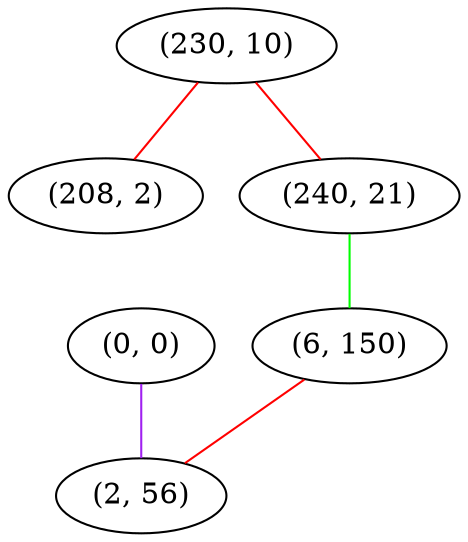 graph "" {
"(0, 0)";
"(230, 10)";
"(208, 2)";
"(240, 21)";
"(6, 150)";
"(2, 56)";
"(0, 0)" -- "(2, 56)"  [color=purple, key=0, weight=4];
"(230, 10)" -- "(240, 21)"  [color=red, key=0, weight=1];
"(230, 10)" -- "(208, 2)"  [color=red, key=0, weight=1];
"(240, 21)" -- "(6, 150)"  [color=green, key=0, weight=2];
"(6, 150)" -- "(2, 56)"  [color=red, key=0, weight=1];
}
